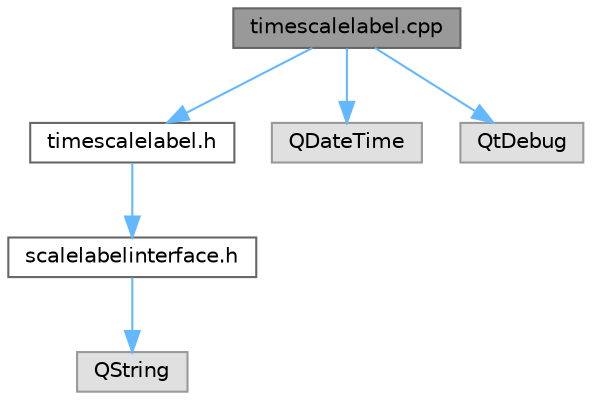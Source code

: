 digraph "timescalelabel.cpp"
{
 // LATEX_PDF_SIZE
  bgcolor="transparent";
  edge [fontname=Helvetica,fontsize=10,labelfontname=Helvetica,labelfontsize=10];
  node [fontname=Helvetica,fontsize=10,shape=box,height=0.2,width=0.4];
  Node1 [label="timescalelabel.cpp",height=0.2,width=0.4,color="gray40", fillcolor="grey60", style="filled", fontcolor="black",tooltip=" "];
  Node1 -> Node2 [color="steelblue1",style="solid"];
  Node2 [label="timescalelabel.h",height=0.2,width=0.4,color="grey40", fillcolor="white", style="filled",URL="$timescalelabel_8h.html",tooltip=" "];
  Node2 -> Node3 [color="steelblue1",style="solid"];
  Node3 [label="scalelabelinterface.h",height=0.2,width=0.4,color="grey40", fillcolor="white", style="filled",URL="$scalelabelinterface_8h.html",tooltip=" "];
  Node3 -> Node4 [color="steelblue1",style="solid"];
  Node4 [label="QString",height=0.2,width=0.4,color="grey60", fillcolor="#E0E0E0", style="filled",tooltip=" "];
  Node1 -> Node5 [color="steelblue1",style="solid"];
  Node5 [label="QDateTime",height=0.2,width=0.4,color="grey60", fillcolor="#E0E0E0", style="filled",tooltip=" "];
  Node1 -> Node6 [color="steelblue1",style="solid"];
  Node6 [label="QtDebug",height=0.2,width=0.4,color="grey60", fillcolor="#E0E0E0", style="filled",tooltip=" "];
}
